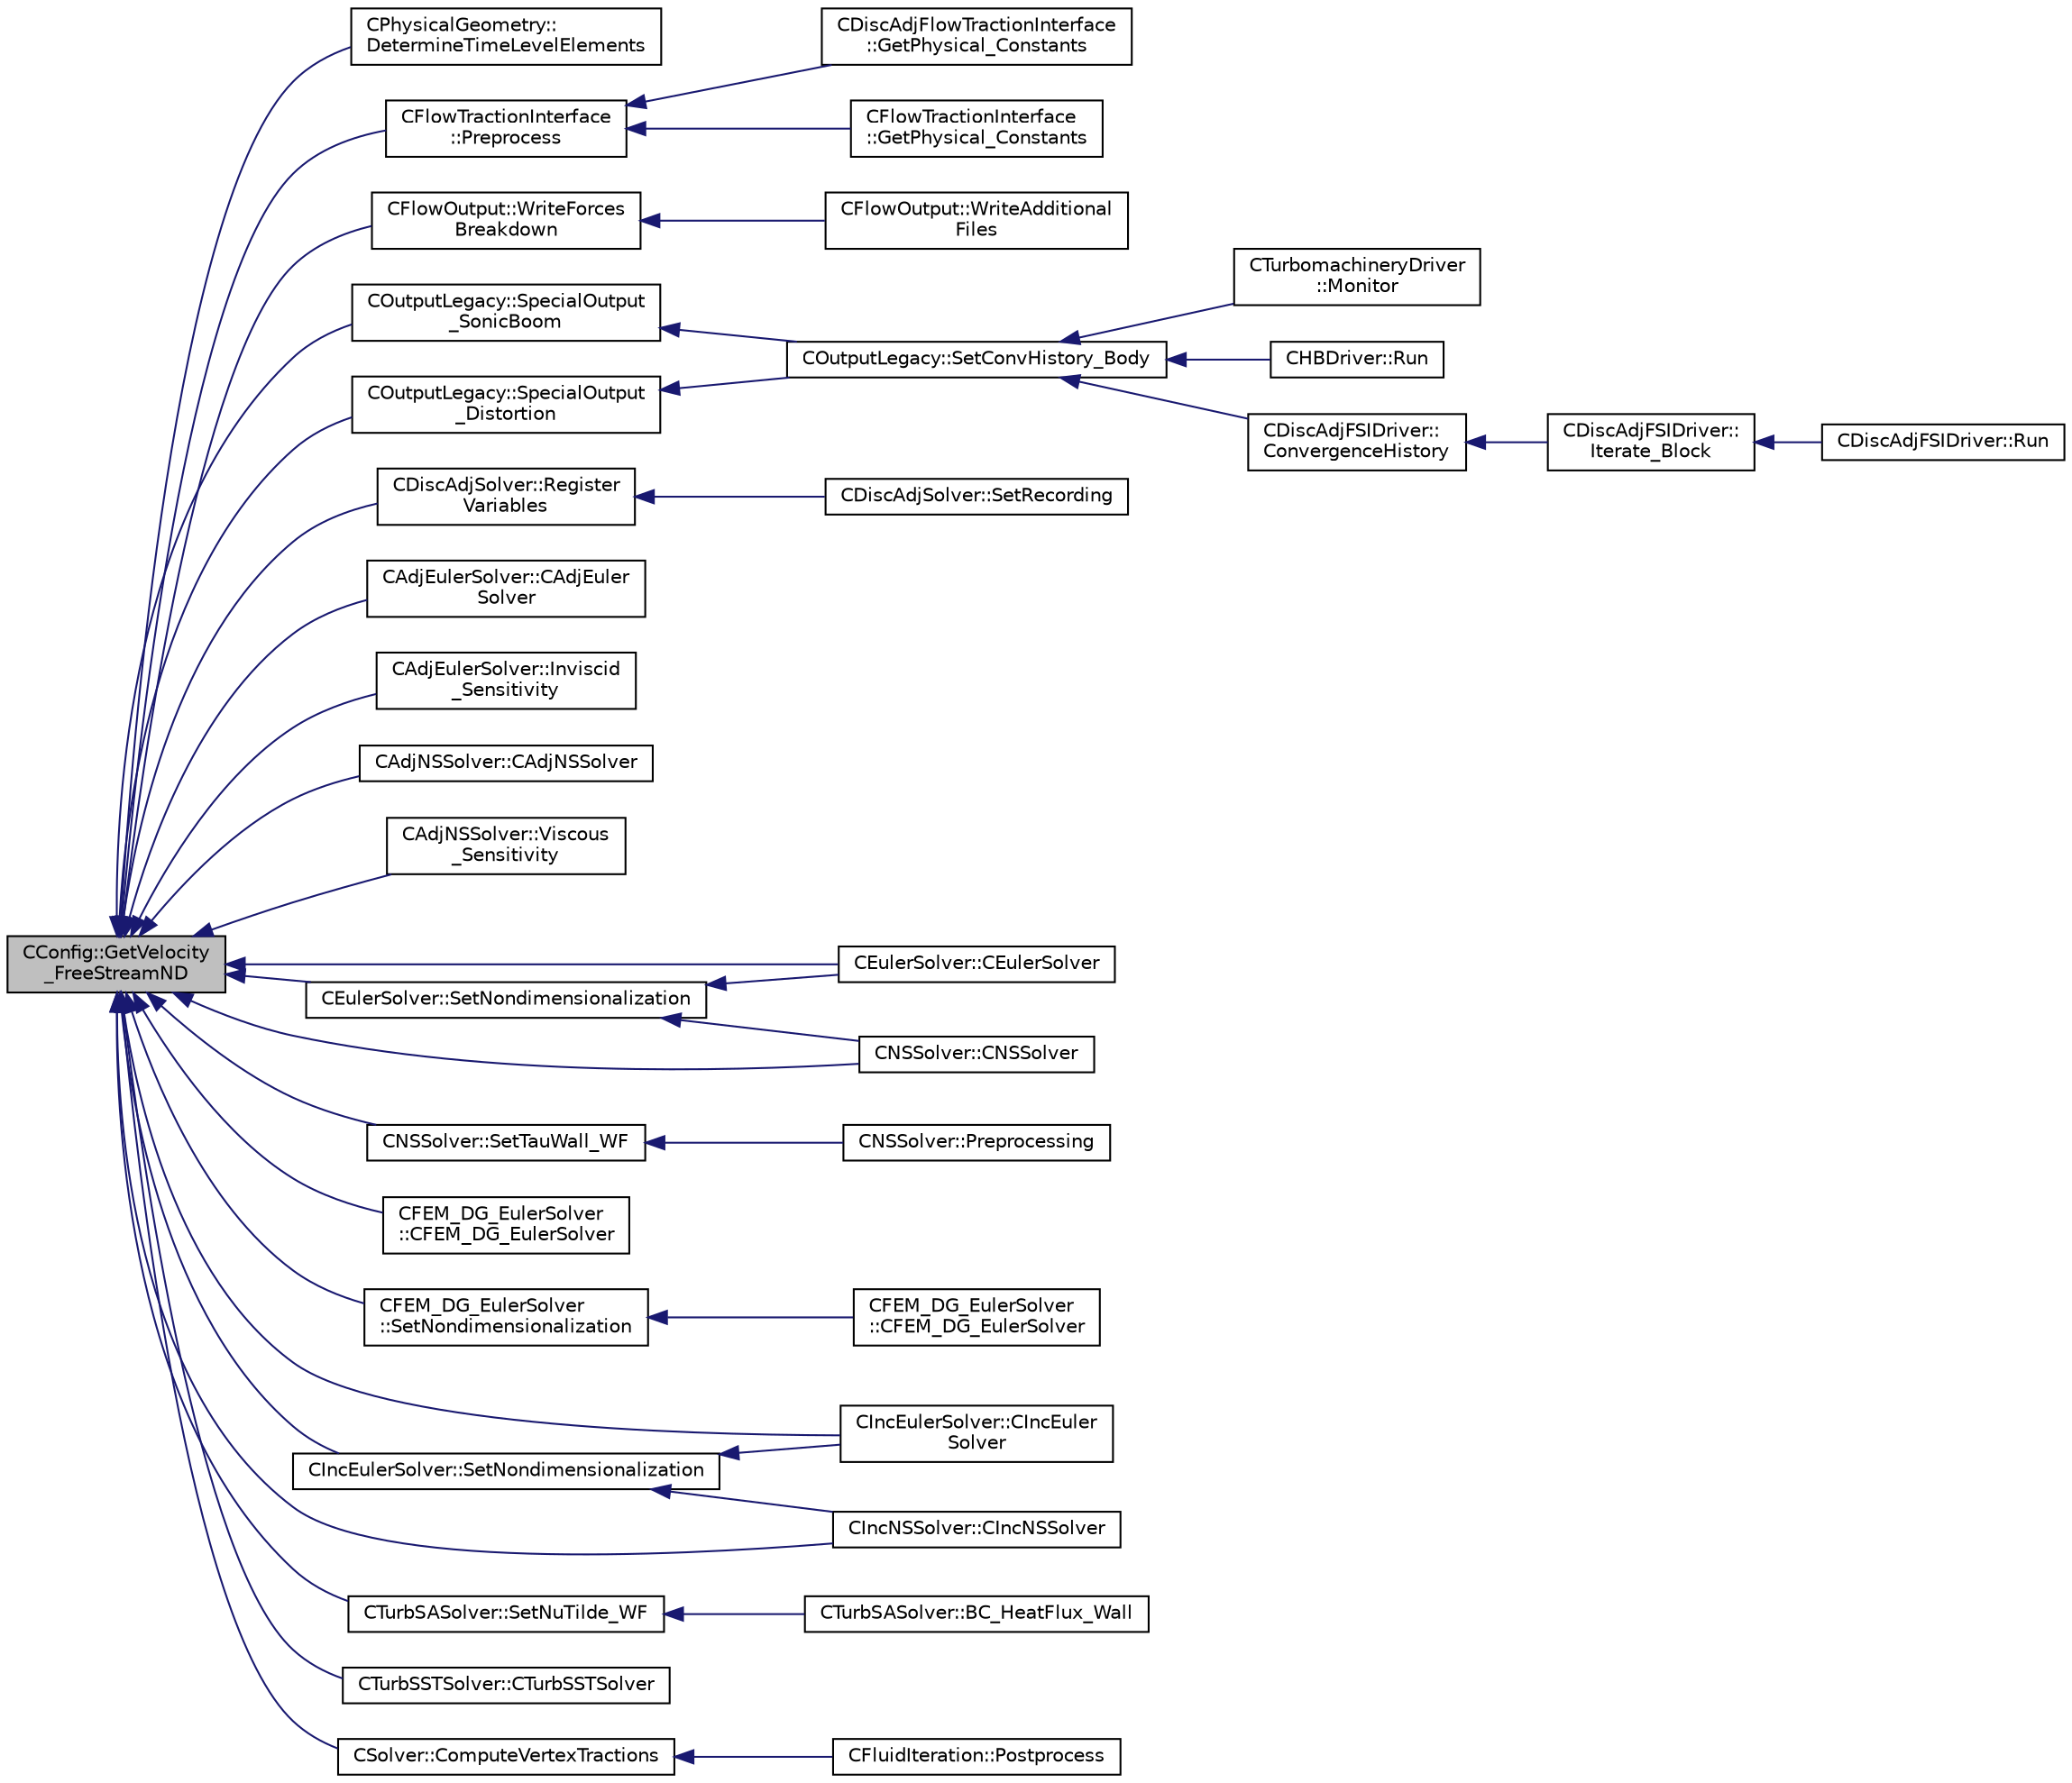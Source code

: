 digraph "CConfig::GetVelocity_FreeStreamND"
{
  edge [fontname="Helvetica",fontsize="10",labelfontname="Helvetica",labelfontsize="10"];
  node [fontname="Helvetica",fontsize="10",shape=record];
  rankdir="LR";
  Node13314 [label="CConfig::GetVelocity\l_FreeStreamND",height=0.2,width=0.4,color="black", fillcolor="grey75", style="filled", fontcolor="black"];
  Node13314 -> Node13315 [dir="back",color="midnightblue",fontsize="10",style="solid",fontname="Helvetica"];
  Node13315 [label="CPhysicalGeometry::\lDetermineTimeLevelElements",height=0.2,width=0.4,color="black", fillcolor="white", style="filled",URL="$class_c_physical_geometry.html#a18f63cc49f7dc20241a0599ad1426ba8",tooltip="Determine the time level of the elements when time accurate local time stepping is employed..."];
  Node13314 -> Node13316 [dir="back",color="midnightblue",fontsize="10",style="solid",fontname="Helvetica"];
  Node13316 [label="CFlowTractionInterface\l::Preprocess",height=0.2,width=0.4,color="black", fillcolor="white", style="filled",URL="$class_c_flow_traction_interface.html#af1b576a5e77dd789b1f8b6aa94589780",tooltip="Sets the dimensional factor for pressure and the consistent_interpolation flag. "];
  Node13316 -> Node13317 [dir="back",color="midnightblue",fontsize="10",style="solid",fontname="Helvetica"];
  Node13317 [label="CDiscAdjFlowTractionInterface\l::GetPhysical_Constants",height=0.2,width=0.4,color="black", fillcolor="white", style="filled",URL="$class_c_disc_adj_flow_traction_interface.html#af3df1bbf00abef82bca109f4ec53316a",tooltip="Retrieve some constants needed for the calculations. "];
  Node13316 -> Node13318 [dir="back",color="midnightblue",fontsize="10",style="solid",fontname="Helvetica"];
  Node13318 [label="CFlowTractionInterface\l::GetPhysical_Constants",height=0.2,width=0.4,color="black", fillcolor="white", style="filled",URL="$class_c_flow_traction_interface.html#aafa127e881db06c11da0b57dd5acca43",tooltip="Retrieve some constants needed for the calculations. "];
  Node13314 -> Node13319 [dir="back",color="midnightblue",fontsize="10",style="solid",fontname="Helvetica"];
  Node13319 [label="CFlowOutput::WriteForces\lBreakdown",height=0.2,width=0.4,color="black", fillcolor="white", style="filled",URL="$class_c_flow_output.html#afacedef2006aa6fcf8c9a312b5f4430c",tooltip="Write the forces breakdown file. "];
  Node13319 -> Node13320 [dir="back",color="midnightblue",fontsize="10",style="solid",fontname="Helvetica"];
  Node13320 [label="CFlowOutput::WriteAdditional\lFiles",height=0.2,width=0.4,color="black", fillcolor="white", style="filled",URL="$class_c_flow_output.html#aaac3fb7b2575967b157c306065ab1ea8",tooltip="Write any additional files defined for the current solver. "];
  Node13314 -> Node13321 [dir="back",color="midnightblue",fontsize="10",style="solid",fontname="Helvetica"];
  Node13321 [label="COutputLegacy::SpecialOutput\l_SonicBoom",height=0.2,width=0.4,color="black", fillcolor="white", style="filled",URL="$class_c_output_legacy.html#a7715a86b070f2dcadd358250e470dac2",tooltip="Writes equivalent area. "];
  Node13321 -> Node13322 [dir="back",color="midnightblue",fontsize="10",style="solid",fontname="Helvetica"];
  Node13322 [label="COutputLegacy::SetConvHistory_Body",height=0.2,width=0.4,color="black", fillcolor="white", style="filled",URL="$class_c_output_legacy.html#a217cc0d778a3828499189a9debee47c6",tooltip="Write the history file and the convergence on the screen for serial computations. ..."];
  Node13322 -> Node13323 [dir="back",color="midnightblue",fontsize="10",style="solid",fontname="Helvetica"];
  Node13323 [label="CTurbomachineryDriver\l::Monitor",height=0.2,width=0.4,color="black", fillcolor="white", style="filled",URL="$class_c_turbomachinery_driver.html#a41d7b50bbacef68eb5436293ebb2da4f",tooltip="Monitor the computation. "];
  Node13322 -> Node13324 [dir="back",color="midnightblue",fontsize="10",style="solid",fontname="Helvetica"];
  Node13324 [label="CHBDriver::Run",height=0.2,width=0.4,color="black", fillcolor="white", style="filled",URL="$class_c_h_b_driver.html#a98c0448a8e0404845ee54e25b62eaea9",tooltip="Run a single iteration of a Harmonic Balance problem. "];
  Node13322 -> Node13325 [dir="back",color="midnightblue",fontsize="10",style="solid",fontname="Helvetica"];
  Node13325 [label="CDiscAdjFSIDriver::\lConvergenceHistory",height=0.2,width=0.4,color="black", fillcolor="white", style="filled",URL="$class_c_disc_adj_f_s_i_driver.html#a139dfa2442613879f2b15f28a09c2bd5",tooltip="Output the convergence history. "];
  Node13325 -> Node13326 [dir="back",color="midnightblue",fontsize="10",style="solid",fontname="Helvetica"];
  Node13326 [label="CDiscAdjFSIDriver::\lIterate_Block",height=0.2,width=0.4,color="black", fillcolor="white", style="filled",URL="$class_c_disc_adj_f_s_i_driver.html#a84949f139fa795b7d34d6ff77e82eb5c",tooltip="Iterate a certain block for adjoint FSI - may be the whole set of variables or independent and subite..."];
  Node13326 -> Node13327 [dir="back",color="midnightblue",fontsize="10",style="solid",fontname="Helvetica"];
  Node13327 [label="CDiscAdjFSIDriver::Run",height=0.2,width=0.4,color="black", fillcolor="white", style="filled",URL="$class_c_disc_adj_f_s_i_driver.html#a2e965d6e9c4dcfc296077cae225cab21",tooltip="Run a Discrete Adjoint iteration for the FSI problem. "];
  Node13314 -> Node13328 [dir="back",color="midnightblue",fontsize="10",style="solid",fontname="Helvetica"];
  Node13328 [label="COutputLegacy::SpecialOutput\l_Distortion",height=0.2,width=0.4,color="black", fillcolor="white", style="filled",URL="$class_c_output_legacy.html#ae4824d60ecd7d71e592f259e8824e0ae",tooltip="Create and write the file with the flow coefficient on the surface. "];
  Node13328 -> Node13322 [dir="back",color="midnightblue",fontsize="10",style="solid",fontname="Helvetica"];
  Node13314 -> Node13329 [dir="back",color="midnightblue",fontsize="10",style="solid",fontname="Helvetica"];
  Node13329 [label="CDiscAdjSolver::Register\lVariables",height=0.2,width=0.4,color="black", fillcolor="white", style="filled",URL="$class_c_disc_adj_solver.html#a46669aa416ef9f487c65db54dfab03ee",tooltip="A virtual member. "];
  Node13329 -> Node13330 [dir="back",color="midnightblue",fontsize="10",style="solid",fontname="Helvetica"];
  Node13330 [label="CDiscAdjSolver::SetRecording",height=0.2,width=0.4,color="black", fillcolor="white", style="filled",URL="$class_c_disc_adj_solver.html#a696214d1de7cabe49792ce047e08b5f4",tooltip="Prepare the solver for a new recording. "];
  Node13314 -> Node13331 [dir="back",color="midnightblue",fontsize="10",style="solid",fontname="Helvetica"];
  Node13331 [label="CAdjEulerSolver::CAdjEuler\lSolver",height=0.2,width=0.4,color="black", fillcolor="white", style="filled",URL="$class_c_adj_euler_solver.html#a0a739888df9436d4707665d152a7af1a"];
  Node13314 -> Node13332 [dir="back",color="midnightblue",fontsize="10",style="solid",fontname="Helvetica"];
  Node13332 [label="CAdjEulerSolver::Inviscid\l_Sensitivity",height=0.2,width=0.4,color="black", fillcolor="white", style="filled",URL="$class_c_adj_euler_solver.html#a35fcc75148b249c56e3625ba23196856",tooltip="Compute the inviscid sensitivity of the functional. "];
  Node13314 -> Node13333 [dir="back",color="midnightblue",fontsize="10",style="solid",fontname="Helvetica"];
  Node13333 [label="CAdjNSSolver::CAdjNSSolver",height=0.2,width=0.4,color="black", fillcolor="white", style="filled",URL="$class_c_adj_n_s_solver.html#a323f1dc7c0b9fe00d1911eeeea365d46"];
  Node13314 -> Node13334 [dir="back",color="midnightblue",fontsize="10",style="solid",fontname="Helvetica"];
  Node13334 [label="CAdjNSSolver::Viscous\l_Sensitivity",height=0.2,width=0.4,color="black", fillcolor="white", style="filled",URL="$class_c_adj_n_s_solver.html#ab05613f9de871991f55c2e1f12eac8dd",tooltip="Compute the viscous sensitivity of the functional. "];
  Node13314 -> Node13335 [dir="back",color="midnightblue",fontsize="10",style="solid",fontname="Helvetica"];
  Node13335 [label="CEulerSolver::CEulerSolver",height=0.2,width=0.4,color="black", fillcolor="white", style="filled",URL="$class_c_euler_solver.html#ae1e74218b4e943111b100d7ddcbd4db9"];
  Node13314 -> Node13336 [dir="back",color="midnightblue",fontsize="10",style="solid",fontname="Helvetica"];
  Node13336 [label="CEulerSolver::SetNondimensionalization",height=0.2,width=0.4,color="black", fillcolor="white", style="filled",URL="$class_c_euler_solver.html#a1c633d6e77fefb2e76308e2ba0af0c2c",tooltip="Set the solver nondimensionalization. "];
  Node13336 -> Node13335 [dir="back",color="midnightblue",fontsize="10",style="solid",fontname="Helvetica"];
  Node13336 -> Node13337 [dir="back",color="midnightblue",fontsize="10",style="solid",fontname="Helvetica"];
  Node13337 [label="CNSSolver::CNSSolver",height=0.2,width=0.4,color="black", fillcolor="white", style="filled",URL="$class_c_n_s_solver.html#a2a8ad49c42b4546696e631cf44b7788b"];
  Node13314 -> Node13337 [dir="back",color="midnightblue",fontsize="10",style="solid",fontname="Helvetica"];
  Node13314 -> Node13338 [dir="back",color="midnightblue",fontsize="10",style="solid",fontname="Helvetica"];
  Node13338 [label="CNSSolver::SetTauWall_WF",height=0.2,width=0.4,color="black", fillcolor="white", style="filled",URL="$class_c_n_s_solver.html#afeaca8e0c1a6da9eb2c4d2ddd64bc949",tooltip="Computes the wall shear stress (Tau_Wall) on the surface using a wall function. "];
  Node13338 -> Node13339 [dir="back",color="midnightblue",fontsize="10",style="solid",fontname="Helvetica"];
  Node13339 [label="CNSSolver::Preprocessing",height=0.2,width=0.4,color="black", fillcolor="white", style="filled",URL="$class_c_n_s_solver.html#a028c83d18cf8520dff2f9628d8a04e4b",tooltip="Restart residual and compute gradients. "];
  Node13314 -> Node13340 [dir="back",color="midnightblue",fontsize="10",style="solid",fontname="Helvetica"];
  Node13340 [label="CFEM_DG_EulerSolver\l::CFEM_DG_EulerSolver",height=0.2,width=0.4,color="black", fillcolor="white", style="filled",URL="$class_c_f_e_m___d_g___euler_solver.html#a677fa998b78bd489a3f8bee0d56623dd"];
  Node13314 -> Node13341 [dir="back",color="midnightblue",fontsize="10",style="solid",fontname="Helvetica"];
  Node13341 [label="CFEM_DG_EulerSolver\l::SetNondimensionalization",height=0.2,width=0.4,color="black", fillcolor="white", style="filled",URL="$class_c_f_e_m___d_g___euler_solver.html#a31316dc2fe564329d9bb372961b10a3a",tooltip="Set the fluid solver nondimensionalization. "];
  Node13341 -> Node13342 [dir="back",color="midnightblue",fontsize="10",style="solid",fontname="Helvetica"];
  Node13342 [label="CFEM_DG_EulerSolver\l::CFEM_DG_EulerSolver",height=0.2,width=0.4,color="black", fillcolor="white", style="filled",URL="$class_c_f_e_m___d_g___euler_solver.html#a70d30ef9e7cd7620d54ec73f4b1ed28c"];
  Node13314 -> Node13343 [dir="back",color="midnightblue",fontsize="10",style="solid",fontname="Helvetica"];
  Node13343 [label="CIncEulerSolver::CIncEuler\lSolver",height=0.2,width=0.4,color="black", fillcolor="white", style="filled",URL="$class_c_inc_euler_solver.html#a91f644b8f9a00215bac5bcd31dfc06d8"];
  Node13314 -> Node13344 [dir="back",color="midnightblue",fontsize="10",style="solid",fontname="Helvetica"];
  Node13344 [label="CIncEulerSolver::SetNondimensionalization",height=0.2,width=0.4,color="black", fillcolor="white", style="filled",URL="$class_c_inc_euler_solver.html#a2cffaa24417cb3803d36d38b3874d6d0",tooltip="Set the solver nondimensionalization. "];
  Node13344 -> Node13343 [dir="back",color="midnightblue",fontsize="10",style="solid",fontname="Helvetica"];
  Node13344 -> Node13345 [dir="back",color="midnightblue",fontsize="10",style="solid",fontname="Helvetica"];
  Node13345 [label="CIncNSSolver::CIncNSSolver",height=0.2,width=0.4,color="black", fillcolor="white", style="filled",URL="$class_c_inc_n_s_solver.html#a82152ac7e91fb1c5c073d98a1f08e2aa"];
  Node13314 -> Node13345 [dir="back",color="midnightblue",fontsize="10",style="solid",fontname="Helvetica"];
  Node13314 -> Node13346 [dir="back",color="midnightblue",fontsize="10",style="solid",fontname="Helvetica"];
  Node13346 [label="CTurbSASolver::SetNuTilde_WF",height=0.2,width=0.4,color="black", fillcolor="white", style="filled",URL="$class_c_turb_s_a_solver.html#a939bd9305ddd11a3079a9987bd832a5d",tooltip="Compute nu tilde from the wall functions. "];
  Node13346 -> Node13347 [dir="back",color="midnightblue",fontsize="10",style="solid",fontname="Helvetica"];
  Node13347 [label="CTurbSASolver::BC_HeatFlux_Wall",height=0.2,width=0.4,color="black", fillcolor="white", style="filled",URL="$class_c_turb_s_a_solver.html#a19089784668fa7ece2bd0400405f0a47",tooltip="Impose the Navier-Stokes wall boundary condition. "];
  Node13314 -> Node13348 [dir="back",color="midnightblue",fontsize="10",style="solid",fontname="Helvetica"];
  Node13348 [label="CTurbSSTSolver::CTurbSSTSolver",height=0.2,width=0.4,color="black", fillcolor="white", style="filled",URL="$class_c_turb_s_s_t_solver.html#a84beba65418c7c2ca4f4843b989b360a"];
  Node13314 -> Node13349 [dir="back",color="midnightblue",fontsize="10",style="solid",fontname="Helvetica"];
  Node13349 [label="CSolver::ComputeVertexTractions",height=0.2,width=0.4,color="black", fillcolor="white", style="filled",URL="$class_c_solver.html#a062ffe8448e7cb0286cf3265d426ebe9",tooltip="Compute the tractions at the vertices. "];
  Node13349 -> Node13350 [dir="back",color="midnightblue",fontsize="10",style="solid",fontname="Helvetica"];
  Node13350 [label="CFluidIteration::Postprocess",height=0.2,width=0.4,color="black", fillcolor="white", style="filled",URL="$class_c_fluid_iteration.html#ab7c73b7bf5585c8d6878366f7825a6f6",tooltip="Postprocesses the fluid system before heading to another physics system or the next iteration..."];
}
